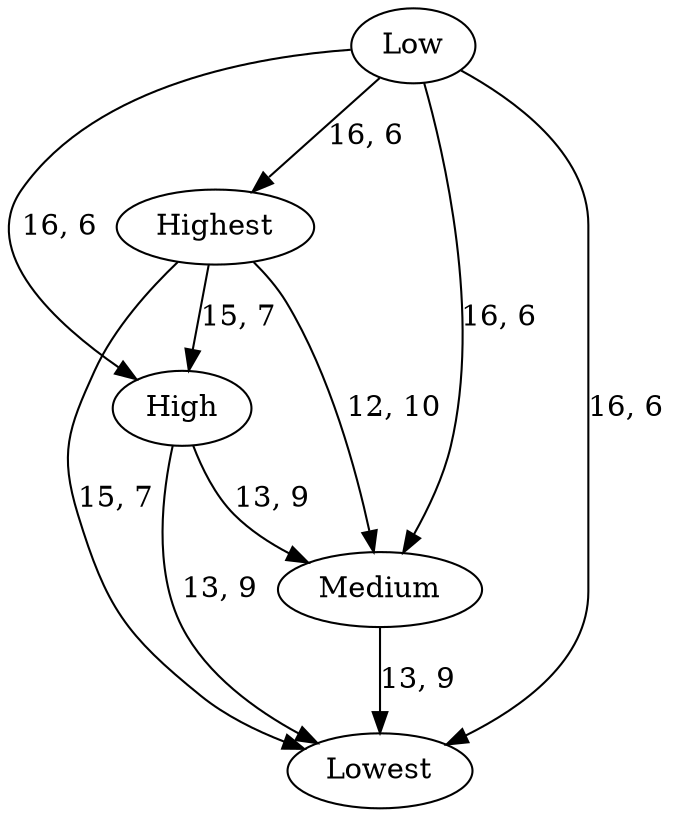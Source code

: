 digraph {
	Highest
	High
	Medium
	Low
	Lowest
	Highest -> High [label="15, 7" weight=15]
	Highest -> Medium [label="12, 10" weight=12]
	Low -> Highest [label="16, 6" weight=16]
	Highest -> Lowest [label="15, 7" weight=15]
	High -> Medium [label="13, 9" weight=13]
	Low -> High [label="16, 6" weight=16]
	High -> Lowest [label="13, 9" weight=13]
	Low -> Medium [label="16, 6" weight=16]
	Medium -> Lowest [label="13, 9" weight=13]
	Low -> Lowest [label="16, 6" weight=16]
}
